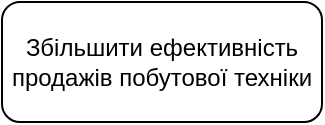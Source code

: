 <mxfile version="22.1.5" type="github">
  <diagram name="Страница — 1" id="abeItS0DTZ43whYvkSR8">
    <mxGraphModel dx="830" dy="447" grid="1" gridSize="10" guides="1" tooltips="1" connect="1" arrows="1" fold="1" page="1" pageScale="1" pageWidth="827" pageHeight="1169" math="0" shadow="0">
      <root>
        <mxCell id="0" />
        <mxCell id="1" parent="0" />
        <mxCell id="w6v1x1wFfDmxcHy3iJqM-1" value="Збільшити ефективність продажів побутової техніки" style="rounded=1;whiteSpace=wrap;html=1;" vertex="1" parent="1">
          <mxGeometry x="320" y="160" width="160" height="60" as="geometry" />
        </mxCell>
      </root>
    </mxGraphModel>
  </diagram>
</mxfile>
